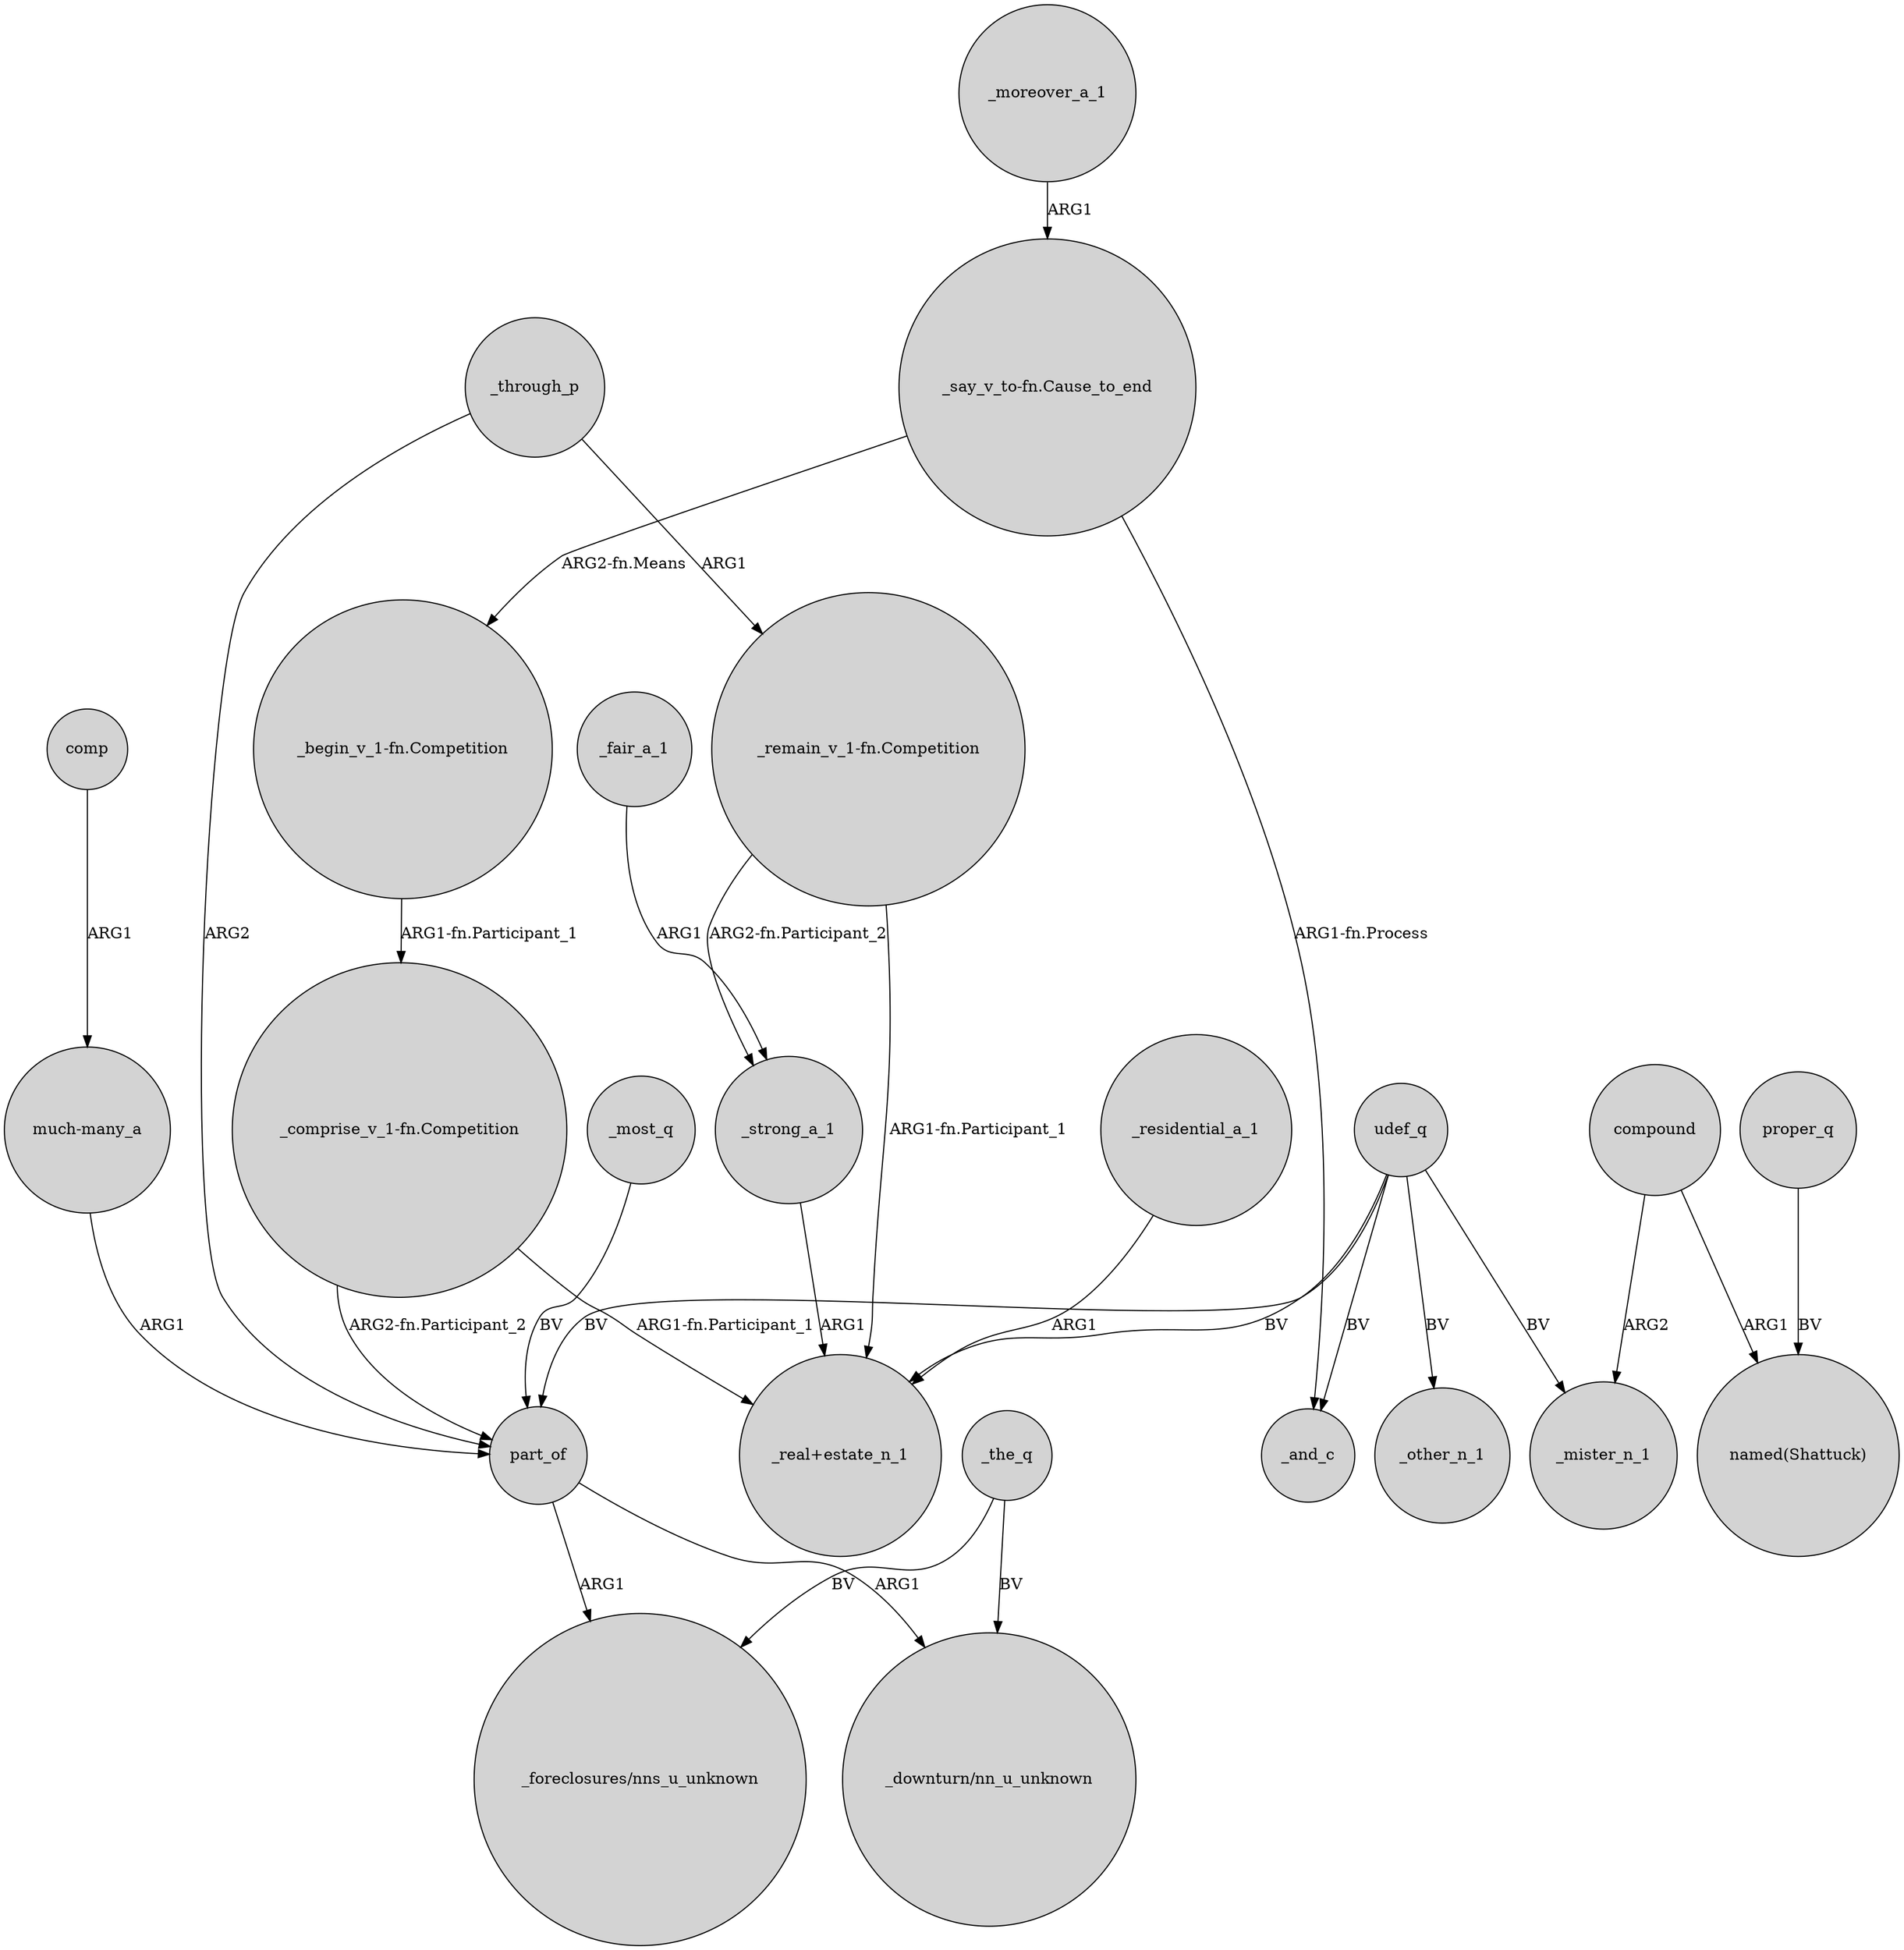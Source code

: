 digraph {
	node [shape=circle style=filled]
	part_of -> "_foreclosures/nns_u_unknown" [label=ARG1]
	compound -> _mister_n_1 [label=ARG2]
	udef_q -> part_of [label=BV]
	compound -> "named(Shattuck)" [label=ARG1]
	udef_q -> _other_n_1 [label=BV]
	"_begin_v_1-fn.Competition" -> "_comprise_v_1-fn.Competition" [label="ARG1-fn.Participant_1"]
	udef_q -> _mister_n_1 [label=BV]
	udef_q -> _and_c [label=BV]
	part_of -> "_downturn/nn_u_unknown" [label=ARG1]
	_through_p -> part_of [label=ARG2]
	_through_p -> "_remain_v_1-fn.Competition" [label=ARG1]
	"_say_v_to-fn.Cause_to_end" -> _and_c [label="ARG1-fn.Process"]
	"_comprise_v_1-fn.Competition" -> "_real+estate_n_1" [label="ARG1-fn.Participant_1"]
	comp -> "much-many_a" [label=ARG1]
	proper_q -> "named(Shattuck)" [label=BV]
	_most_q -> part_of [label=BV]
	"much-many_a" -> part_of [label=ARG1]
	_residential_a_1 -> "_real+estate_n_1" [label=ARG1]
	_strong_a_1 -> "_real+estate_n_1" [label=ARG1]
	_fair_a_1 -> _strong_a_1 [label=ARG1]
	"_remain_v_1-fn.Competition" -> _strong_a_1 [label="ARG2-fn.Participant_2"]
	_the_q -> "_downturn/nn_u_unknown" [label=BV]
	"_remain_v_1-fn.Competition" -> "_real+estate_n_1" [label="ARG1-fn.Participant_1"]
	"_say_v_to-fn.Cause_to_end" -> "_begin_v_1-fn.Competition" [label="ARG2-fn.Means"]
	"_comprise_v_1-fn.Competition" -> part_of [label="ARG2-fn.Participant_2"]
	udef_q -> "_real+estate_n_1" [label=BV]
	_moreover_a_1 -> "_say_v_to-fn.Cause_to_end" [label=ARG1]
	_the_q -> "_foreclosures/nns_u_unknown" [label=BV]
}
